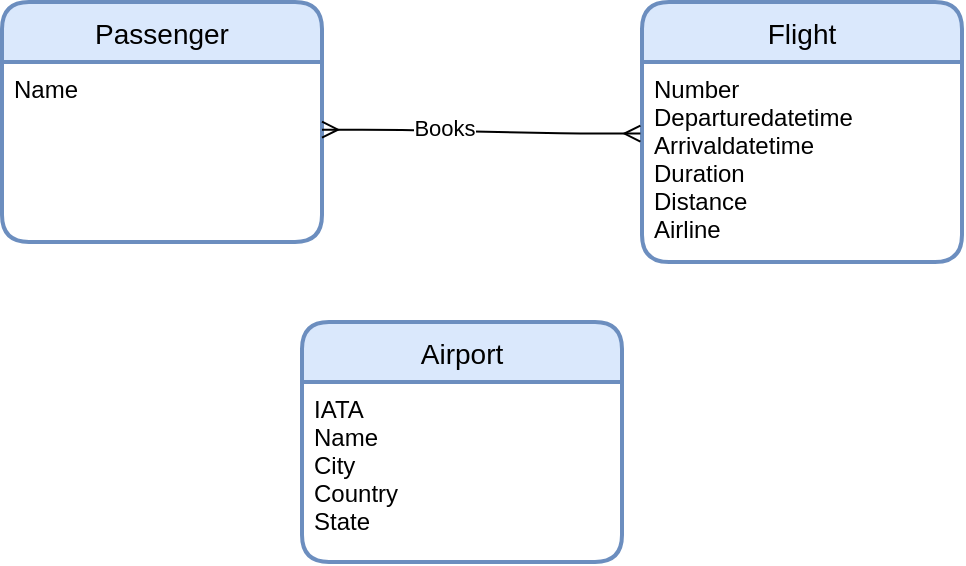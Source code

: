 <mxfile version="15.2.7" type="github">
  <diagram id="RMH9LBkZdMku891TQ4A5" name="Page-1">
    <mxGraphModel dx="593" dy="328" grid="1" gridSize="10" guides="1" tooltips="1" connect="1" arrows="1" fold="1" page="1" pageScale="1" pageWidth="827" pageHeight="1169" math="0" shadow="0">
      <root>
        <mxCell id="0" />
        <mxCell id="1" parent="0" />
        <mxCell id="ENkWHnzuS75VNohpbnAh-1" value="Passenger" style="swimlane;childLayout=stackLayout;horizontal=1;startSize=30;horizontalStack=0;rounded=1;fontSize=14;fontStyle=0;strokeWidth=2;resizeParent=0;resizeLast=1;shadow=0;dashed=0;align=center;fillColor=#dae8fc;strokeColor=#6c8ebf;" vertex="1" parent="1">
          <mxGeometry x="50" y="80" width="160" height="120" as="geometry" />
        </mxCell>
        <mxCell id="ENkWHnzuS75VNohpbnAh-2" value="Name&#xa;&#xa;" style="align=left;strokeColor=none;fillColor=none;spacingLeft=4;fontSize=12;verticalAlign=top;resizable=0;rotatable=0;part=1;" vertex="1" parent="ENkWHnzuS75VNohpbnAh-1">
          <mxGeometry y="30" width="160" height="90" as="geometry" />
        </mxCell>
        <mxCell id="ENkWHnzuS75VNohpbnAh-3" value="Flight" style="swimlane;childLayout=stackLayout;horizontal=1;startSize=30;horizontalStack=0;rounded=1;fontSize=14;fontStyle=0;strokeWidth=2;resizeParent=0;resizeLast=1;shadow=0;dashed=0;align=center;fillColor=#dae8fc;strokeColor=#6c8ebf;" vertex="1" parent="1">
          <mxGeometry x="370" y="80" width="160" height="130" as="geometry" />
        </mxCell>
        <mxCell id="ENkWHnzuS75VNohpbnAh-4" value="Number&#xa;Departuredatetime&#xa;Arrivaldatetime&#xa;Duration&#xa;Distance&#xa;Airline" style="align=left;strokeColor=none;fillColor=none;spacingLeft=4;fontSize=12;verticalAlign=top;resizable=0;rotatable=0;part=1;" vertex="1" parent="ENkWHnzuS75VNohpbnAh-3">
          <mxGeometry y="30" width="160" height="100" as="geometry" />
        </mxCell>
        <mxCell id="ENkWHnzuS75VNohpbnAh-5" value="" style="edgeStyle=entityRelationEdgeStyle;fontSize=12;html=1;endArrow=ERmany;startArrow=ERmany;exitX=1;exitY=0.376;exitDx=0;exitDy=0;exitPerimeter=0;entryX=-0.005;entryY=0.358;entryDx=0;entryDy=0;entryPerimeter=0;" edge="1" parent="1" source="ENkWHnzuS75VNohpbnAh-2" target="ENkWHnzuS75VNohpbnAh-4">
          <mxGeometry width="100" height="100" relative="1" as="geometry">
            <mxPoint x="360" y="350" as="sourcePoint" />
            <mxPoint x="460" y="250" as="targetPoint" />
          </mxGeometry>
        </mxCell>
        <mxCell id="ENkWHnzuS75VNohpbnAh-6" value="Books" style="edgeLabel;html=1;align=center;verticalAlign=middle;resizable=0;points=[];" vertex="1" connectable="0" parent="ENkWHnzuS75VNohpbnAh-5">
          <mxGeometry x="-0.236" y="2" relative="1" as="geometry">
            <mxPoint as="offset" />
          </mxGeometry>
        </mxCell>
        <mxCell id="ENkWHnzuS75VNohpbnAh-8" value="Airport" style="swimlane;childLayout=stackLayout;horizontal=1;startSize=30;horizontalStack=0;rounded=1;fontSize=14;fontStyle=0;strokeWidth=2;resizeParent=0;resizeLast=1;shadow=0;dashed=0;align=center;fillColor=#dae8fc;strokeColor=#6c8ebf;" vertex="1" parent="1">
          <mxGeometry x="200" y="240" width="160" height="120" as="geometry" />
        </mxCell>
        <mxCell id="ENkWHnzuS75VNohpbnAh-9" value="IATA&#xa;Name&#xa;City&#xa;Country&#xa;State" style="align=left;strokeColor=none;fillColor=none;spacingLeft=4;fontSize=12;verticalAlign=top;resizable=0;rotatable=0;part=1;" vertex="1" parent="ENkWHnzuS75VNohpbnAh-8">
          <mxGeometry y="30" width="160" height="90" as="geometry" />
        </mxCell>
      </root>
    </mxGraphModel>
  </diagram>
</mxfile>
